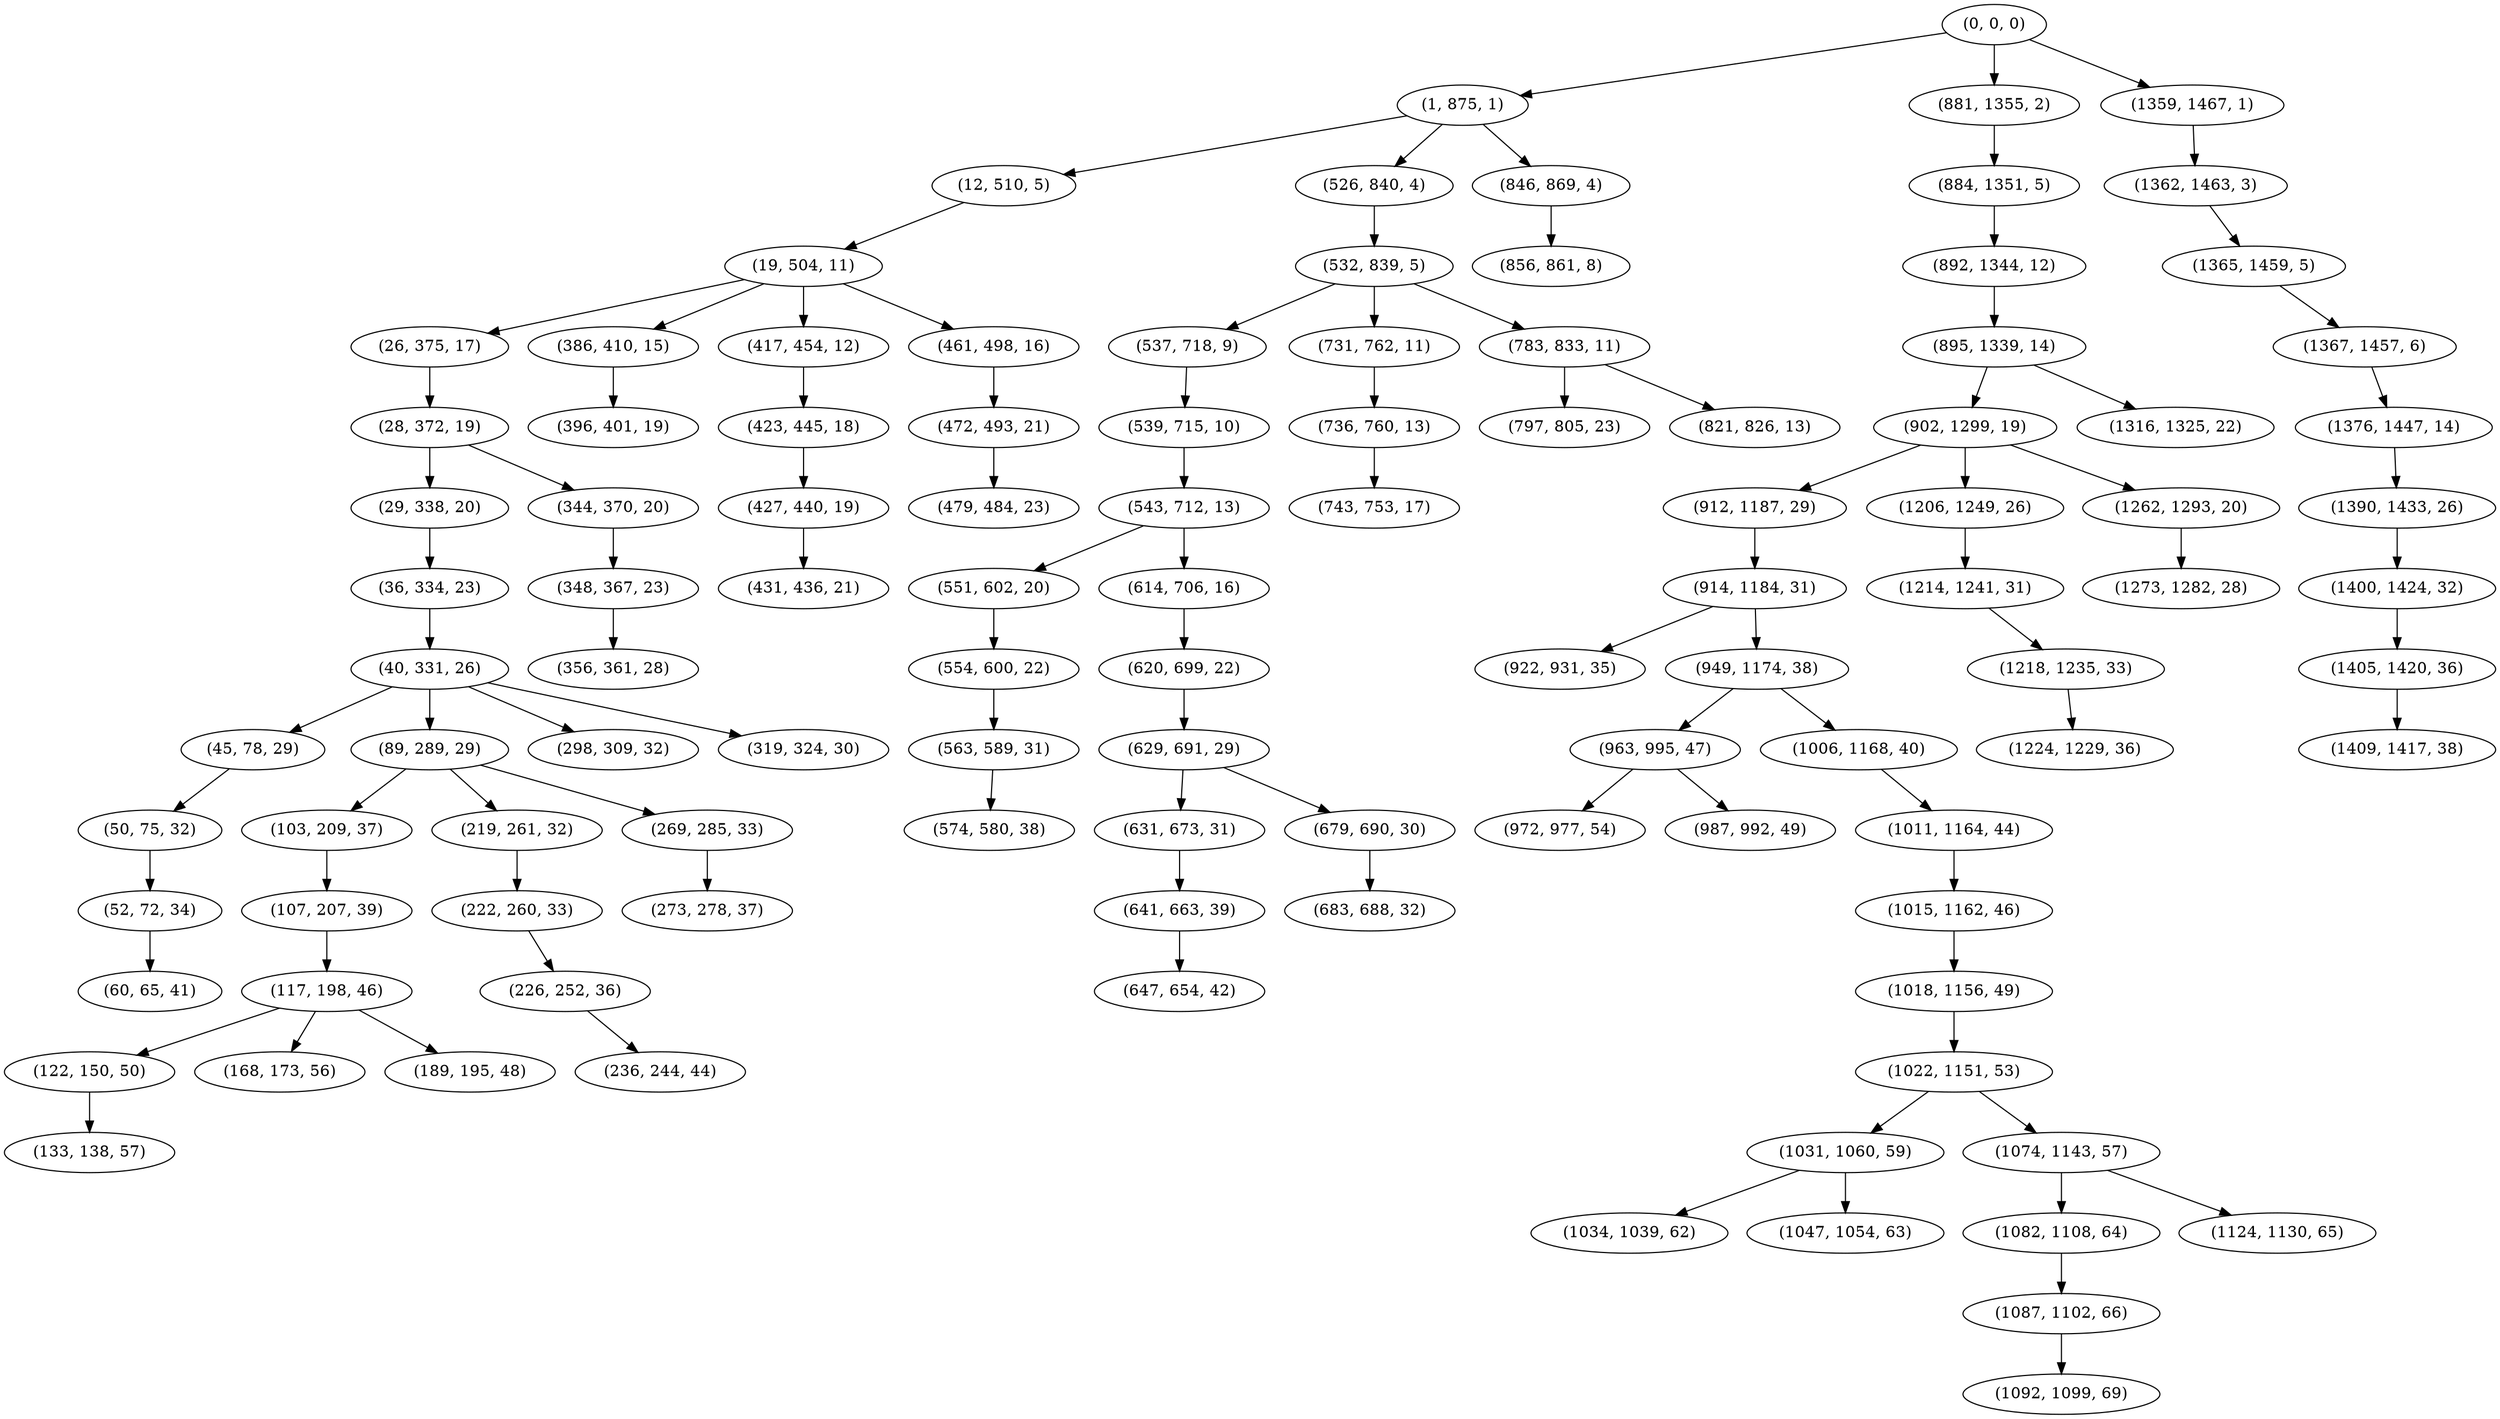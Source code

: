 digraph tree {
    "(0, 0, 0)";
    "(1, 875, 1)";
    "(12, 510, 5)";
    "(19, 504, 11)";
    "(26, 375, 17)";
    "(28, 372, 19)";
    "(29, 338, 20)";
    "(36, 334, 23)";
    "(40, 331, 26)";
    "(45, 78, 29)";
    "(50, 75, 32)";
    "(52, 72, 34)";
    "(60, 65, 41)";
    "(89, 289, 29)";
    "(103, 209, 37)";
    "(107, 207, 39)";
    "(117, 198, 46)";
    "(122, 150, 50)";
    "(133, 138, 57)";
    "(168, 173, 56)";
    "(189, 195, 48)";
    "(219, 261, 32)";
    "(222, 260, 33)";
    "(226, 252, 36)";
    "(236, 244, 44)";
    "(269, 285, 33)";
    "(273, 278, 37)";
    "(298, 309, 32)";
    "(319, 324, 30)";
    "(344, 370, 20)";
    "(348, 367, 23)";
    "(356, 361, 28)";
    "(386, 410, 15)";
    "(396, 401, 19)";
    "(417, 454, 12)";
    "(423, 445, 18)";
    "(427, 440, 19)";
    "(431, 436, 21)";
    "(461, 498, 16)";
    "(472, 493, 21)";
    "(479, 484, 23)";
    "(526, 840, 4)";
    "(532, 839, 5)";
    "(537, 718, 9)";
    "(539, 715, 10)";
    "(543, 712, 13)";
    "(551, 602, 20)";
    "(554, 600, 22)";
    "(563, 589, 31)";
    "(574, 580, 38)";
    "(614, 706, 16)";
    "(620, 699, 22)";
    "(629, 691, 29)";
    "(631, 673, 31)";
    "(641, 663, 39)";
    "(647, 654, 42)";
    "(679, 690, 30)";
    "(683, 688, 32)";
    "(731, 762, 11)";
    "(736, 760, 13)";
    "(743, 753, 17)";
    "(783, 833, 11)";
    "(797, 805, 23)";
    "(821, 826, 13)";
    "(846, 869, 4)";
    "(856, 861, 8)";
    "(881, 1355, 2)";
    "(884, 1351, 5)";
    "(892, 1344, 12)";
    "(895, 1339, 14)";
    "(902, 1299, 19)";
    "(912, 1187, 29)";
    "(914, 1184, 31)";
    "(922, 931, 35)";
    "(949, 1174, 38)";
    "(963, 995, 47)";
    "(972, 977, 54)";
    "(987, 992, 49)";
    "(1006, 1168, 40)";
    "(1011, 1164, 44)";
    "(1015, 1162, 46)";
    "(1018, 1156, 49)";
    "(1022, 1151, 53)";
    "(1031, 1060, 59)";
    "(1034, 1039, 62)";
    "(1047, 1054, 63)";
    "(1074, 1143, 57)";
    "(1082, 1108, 64)";
    "(1087, 1102, 66)";
    "(1092, 1099, 69)";
    "(1124, 1130, 65)";
    "(1206, 1249, 26)";
    "(1214, 1241, 31)";
    "(1218, 1235, 33)";
    "(1224, 1229, 36)";
    "(1262, 1293, 20)";
    "(1273, 1282, 28)";
    "(1316, 1325, 22)";
    "(1359, 1467, 1)";
    "(1362, 1463, 3)";
    "(1365, 1459, 5)";
    "(1367, 1457, 6)";
    "(1376, 1447, 14)";
    "(1390, 1433, 26)";
    "(1400, 1424, 32)";
    "(1405, 1420, 36)";
    "(1409, 1417, 38)";
    "(0, 0, 0)" -> "(1, 875, 1)";
    "(0, 0, 0)" -> "(881, 1355, 2)";
    "(0, 0, 0)" -> "(1359, 1467, 1)";
    "(1, 875, 1)" -> "(12, 510, 5)";
    "(1, 875, 1)" -> "(526, 840, 4)";
    "(1, 875, 1)" -> "(846, 869, 4)";
    "(12, 510, 5)" -> "(19, 504, 11)";
    "(19, 504, 11)" -> "(26, 375, 17)";
    "(19, 504, 11)" -> "(386, 410, 15)";
    "(19, 504, 11)" -> "(417, 454, 12)";
    "(19, 504, 11)" -> "(461, 498, 16)";
    "(26, 375, 17)" -> "(28, 372, 19)";
    "(28, 372, 19)" -> "(29, 338, 20)";
    "(28, 372, 19)" -> "(344, 370, 20)";
    "(29, 338, 20)" -> "(36, 334, 23)";
    "(36, 334, 23)" -> "(40, 331, 26)";
    "(40, 331, 26)" -> "(45, 78, 29)";
    "(40, 331, 26)" -> "(89, 289, 29)";
    "(40, 331, 26)" -> "(298, 309, 32)";
    "(40, 331, 26)" -> "(319, 324, 30)";
    "(45, 78, 29)" -> "(50, 75, 32)";
    "(50, 75, 32)" -> "(52, 72, 34)";
    "(52, 72, 34)" -> "(60, 65, 41)";
    "(89, 289, 29)" -> "(103, 209, 37)";
    "(89, 289, 29)" -> "(219, 261, 32)";
    "(89, 289, 29)" -> "(269, 285, 33)";
    "(103, 209, 37)" -> "(107, 207, 39)";
    "(107, 207, 39)" -> "(117, 198, 46)";
    "(117, 198, 46)" -> "(122, 150, 50)";
    "(117, 198, 46)" -> "(168, 173, 56)";
    "(117, 198, 46)" -> "(189, 195, 48)";
    "(122, 150, 50)" -> "(133, 138, 57)";
    "(219, 261, 32)" -> "(222, 260, 33)";
    "(222, 260, 33)" -> "(226, 252, 36)";
    "(226, 252, 36)" -> "(236, 244, 44)";
    "(269, 285, 33)" -> "(273, 278, 37)";
    "(344, 370, 20)" -> "(348, 367, 23)";
    "(348, 367, 23)" -> "(356, 361, 28)";
    "(386, 410, 15)" -> "(396, 401, 19)";
    "(417, 454, 12)" -> "(423, 445, 18)";
    "(423, 445, 18)" -> "(427, 440, 19)";
    "(427, 440, 19)" -> "(431, 436, 21)";
    "(461, 498, 16)" -> "(472, 493, 21)";
    "(472, 493, 21)" -> "(479, 484, 23)";
    "(526, 840, 4)" -> "(532, 839, 5)";
    "(532, 839, 5)" -> "(537, 718, 9)";
    "(532, 839, 5)" -> "(731, 762, 11)";
    "(532, 839, 5)" -> "(783, 833, 11)";
    "(537, 718, 9)" -> "(539, 715, 10)";
    "(539, 715, 10)" -> "(543, 712, 13)";
    "(543, 712, 13)" -> "(551, 602, 20)";
    "(543, 712, 13)" -> "(614, 706, 16)";
    "(551, 602, 20)" -> "(554, 600, 22)";
    "(554, 600, 22)" -> "(563, 589, 31)";
    "(563, 589, 31)" -> "(574, 580, 38)";
    "(614, 706, 16)" -> "(620, 699, 22)";
    "(620, 699, 22)" -> "(629, 691, 29)";
    "(629, 691, 29)" -> "(631, 673, 31)";
    "(629, 691, 29)" -> "(679, 690, 30)";
    "(631, 673, 31)" -> "(641, 663, 39)";
    "(641, 663, 39)" -> "(647, 654, 42)";
    "(679, 690, 30)" -> "(683, 688, 32)";
    "(731, 762, 11)" -> "(736, 760, 13)";
    "(736, 760, 13)" -> "(743, 753, 17)";
    "(783, 833, 11)" -> "(797, 805, 23)";
    "(783, 833, 11)" -> "(821, 826, 13)";
    "(846, 869, 4)" -> "(856, 861, 8)";
    "(881, 1355, 2)" -> "(884, 1351, 5)";
    "(884, 1351, 5)" -> "(892, 1344, 12)";
    "(892, 1344, 12)" -> "(895, 1339, 14)";
    "(895, 1339, 14)" -> "(902, 1299, 19)";
    "(895, 1339, 14)" -> "(1316, 1325, 22)";
    "(902, 1299, 19)" -> "(912, 1187, 29)";
    "(902, 1299, 19)" -> "(1206, 1249, 26)";
    "(902, 1299, 19)" -> "(1262, 1293, 20)";
    "(912, 1187, 29)" -> "(914, 1184, 31)";
    "(914, 1184, 31)" -> "(922, 931, 35)";
    "(914, 1184, 31)" -> "(949, 1174, 38)";
    "(949, 1174, 38)" -> "(963, 995, 47)";
    "(949, 1174, 38)" -> "(1006, 1168, 40)";
    "(963, 995, 47)" -> "(972, 977, 54)";
    "(963, 995, 47)" -> "(987, 992, 49)";
    "(1006, 1168, 40)" -> "(1011, 1164, 44)";
    "(1011, 1164, 44)" -> "(1015, 1162, 46)";
    "(1015, 1162, 46)" -> "(1018, 1156, 49)";
    "(1018, 1156, 49)" -> "(1022, 1151, 53)";
    "(1022, 1151, 53)" -> "(1031, 1060, 59)";
    "(1022, 1151, 53)" -> "(1074, 1143, 57)";
    "(1031, 1060, 59)" -> "(1034, 1039, 62)";
    "(1031, 1060, 59)" -> "(1047, 1054, 63)";
    "(1074, 1143, 57)" -> "(1082, 1108, 64)";
    "(1074, 1143, 57)" -> "(1124, 1130, 65)";
    "(1082, 1108, 64)" -> "(1087, 1102, 66)";
    "(1087, 1102, 66)" -> "(1092, 1099, 69)";
    "(1206, 1249, 26)" -> "(1214, 1241, 31)";
    "(1214, 1241, 31)" -> "(1218, 1235, 33)";
    "(1218, 1235, 33)" -> "(1224, 1229, 36)";
    "(1262, 1293, 20)" -> "(1273, 1282, 28)";
    "(1359, 1467, 1)" -> "(1362, 1463, 3)";
    "(1362, 1463, 3)" -> "(1365, 1459, 5)";
    "(1365, 1459, 5)" -> "(1367, 1457, 6)";
    "(1367, 1457, 6)" -> "(1376, 1447, 14)";
    "(1376, 1447, 14)" -> "(1390, 1433, 26)";
    "(1390, 1433, 26)" -> "(1400, 1424, 32)";
    "(1400, 1424, 32)" -> "(1405, 1420, 36)";
    "(1405, 1420, 36)" -> "(1409, 1417, 38)";
}
